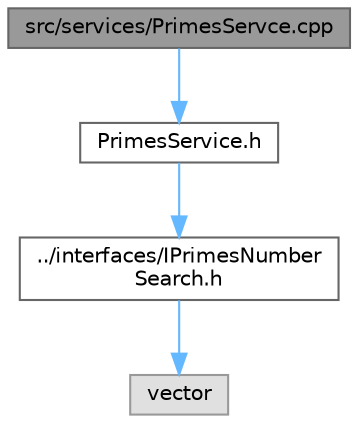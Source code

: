 digraph "src/services/PrimesServce.cpp"
{
 // LATEX_PDF_SIZE
  bgcolor="transparent";
  edge [fontname=Helvetica,fontsize=10,labelfontname=Helvetica,labelfontsize=10];
  node [fontname=Helvetica,fontsize=10,shape=box,height=0.2,width=0.4];
  Node1 [id="Node000001",label="src/services/PrimesServce.cpp",height=0.2,width=0.4,color="gray40", fillcolor="grey60", style="filled", fontcolor="black",tooltip="Definición de métodos para la clase PrimesService."];
  Node1 -> Node2 [id="edge1_Node000001_Node000002",color="steelblue1",style="solid",tooltip=" "];
  Node2 [id="Node000002",label="PrimesService.h",height=0.2,width=0.4,color="grey40", fillcolor="white", style="filled",URL="$_primes_service_8h.html",tooltip="Servicio para obtener números primos usando un algoritmo específico."];
  Node2 -> Node3 [id="edge2_Node000002_Node000003",color="steelblue1",style="solid",tooltip=" "];
  Node3 [id="Node000003",label="../interfaces/IPrimesNumber\lSearch.h",height=0.2,width=0.4,color="grey40", fillcolor="white", style="filled",URL="$_i_primes_number_search_8h.html",tooltip="Interfaz para la búsqueda de números primos."];
  Node3 -> Node4 [id="edge3_Node000003_Node000004",color="steelblue1",style="solid",tooltip=" "];
  Node4 [id="Node000004",label="vector",height=0.2,width=0.4,color="grey60", fillcolor="#E0E0E0", style="filled",tooltip=" "];
}
